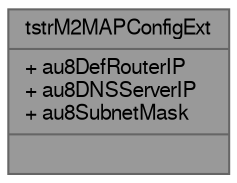 digraph "tstrM2MAPConfigExt"
{
 // LATEX_PDF_SIZE
  bgcolor="transparent";
  edge [fontname=FreeSans,fontsize=10,labelfontname=FreeSans,labelfontsize=10];
  node [fontname=FreeSans,fontsize=10,shape=box,height=0.2,width=0.4];
  Node1 [shape=record,label="{tstrM2MAPConfigExt\n|+ au8DefRouterIP\l+ au8DNSServerIP\l+ au8SubnetMask\l|}",height=0.2,width=0.4,color="gray40", fillcolor="grey60", style="filled", fontcolor="black",tooltip="AP Configuration Extension."];
}
